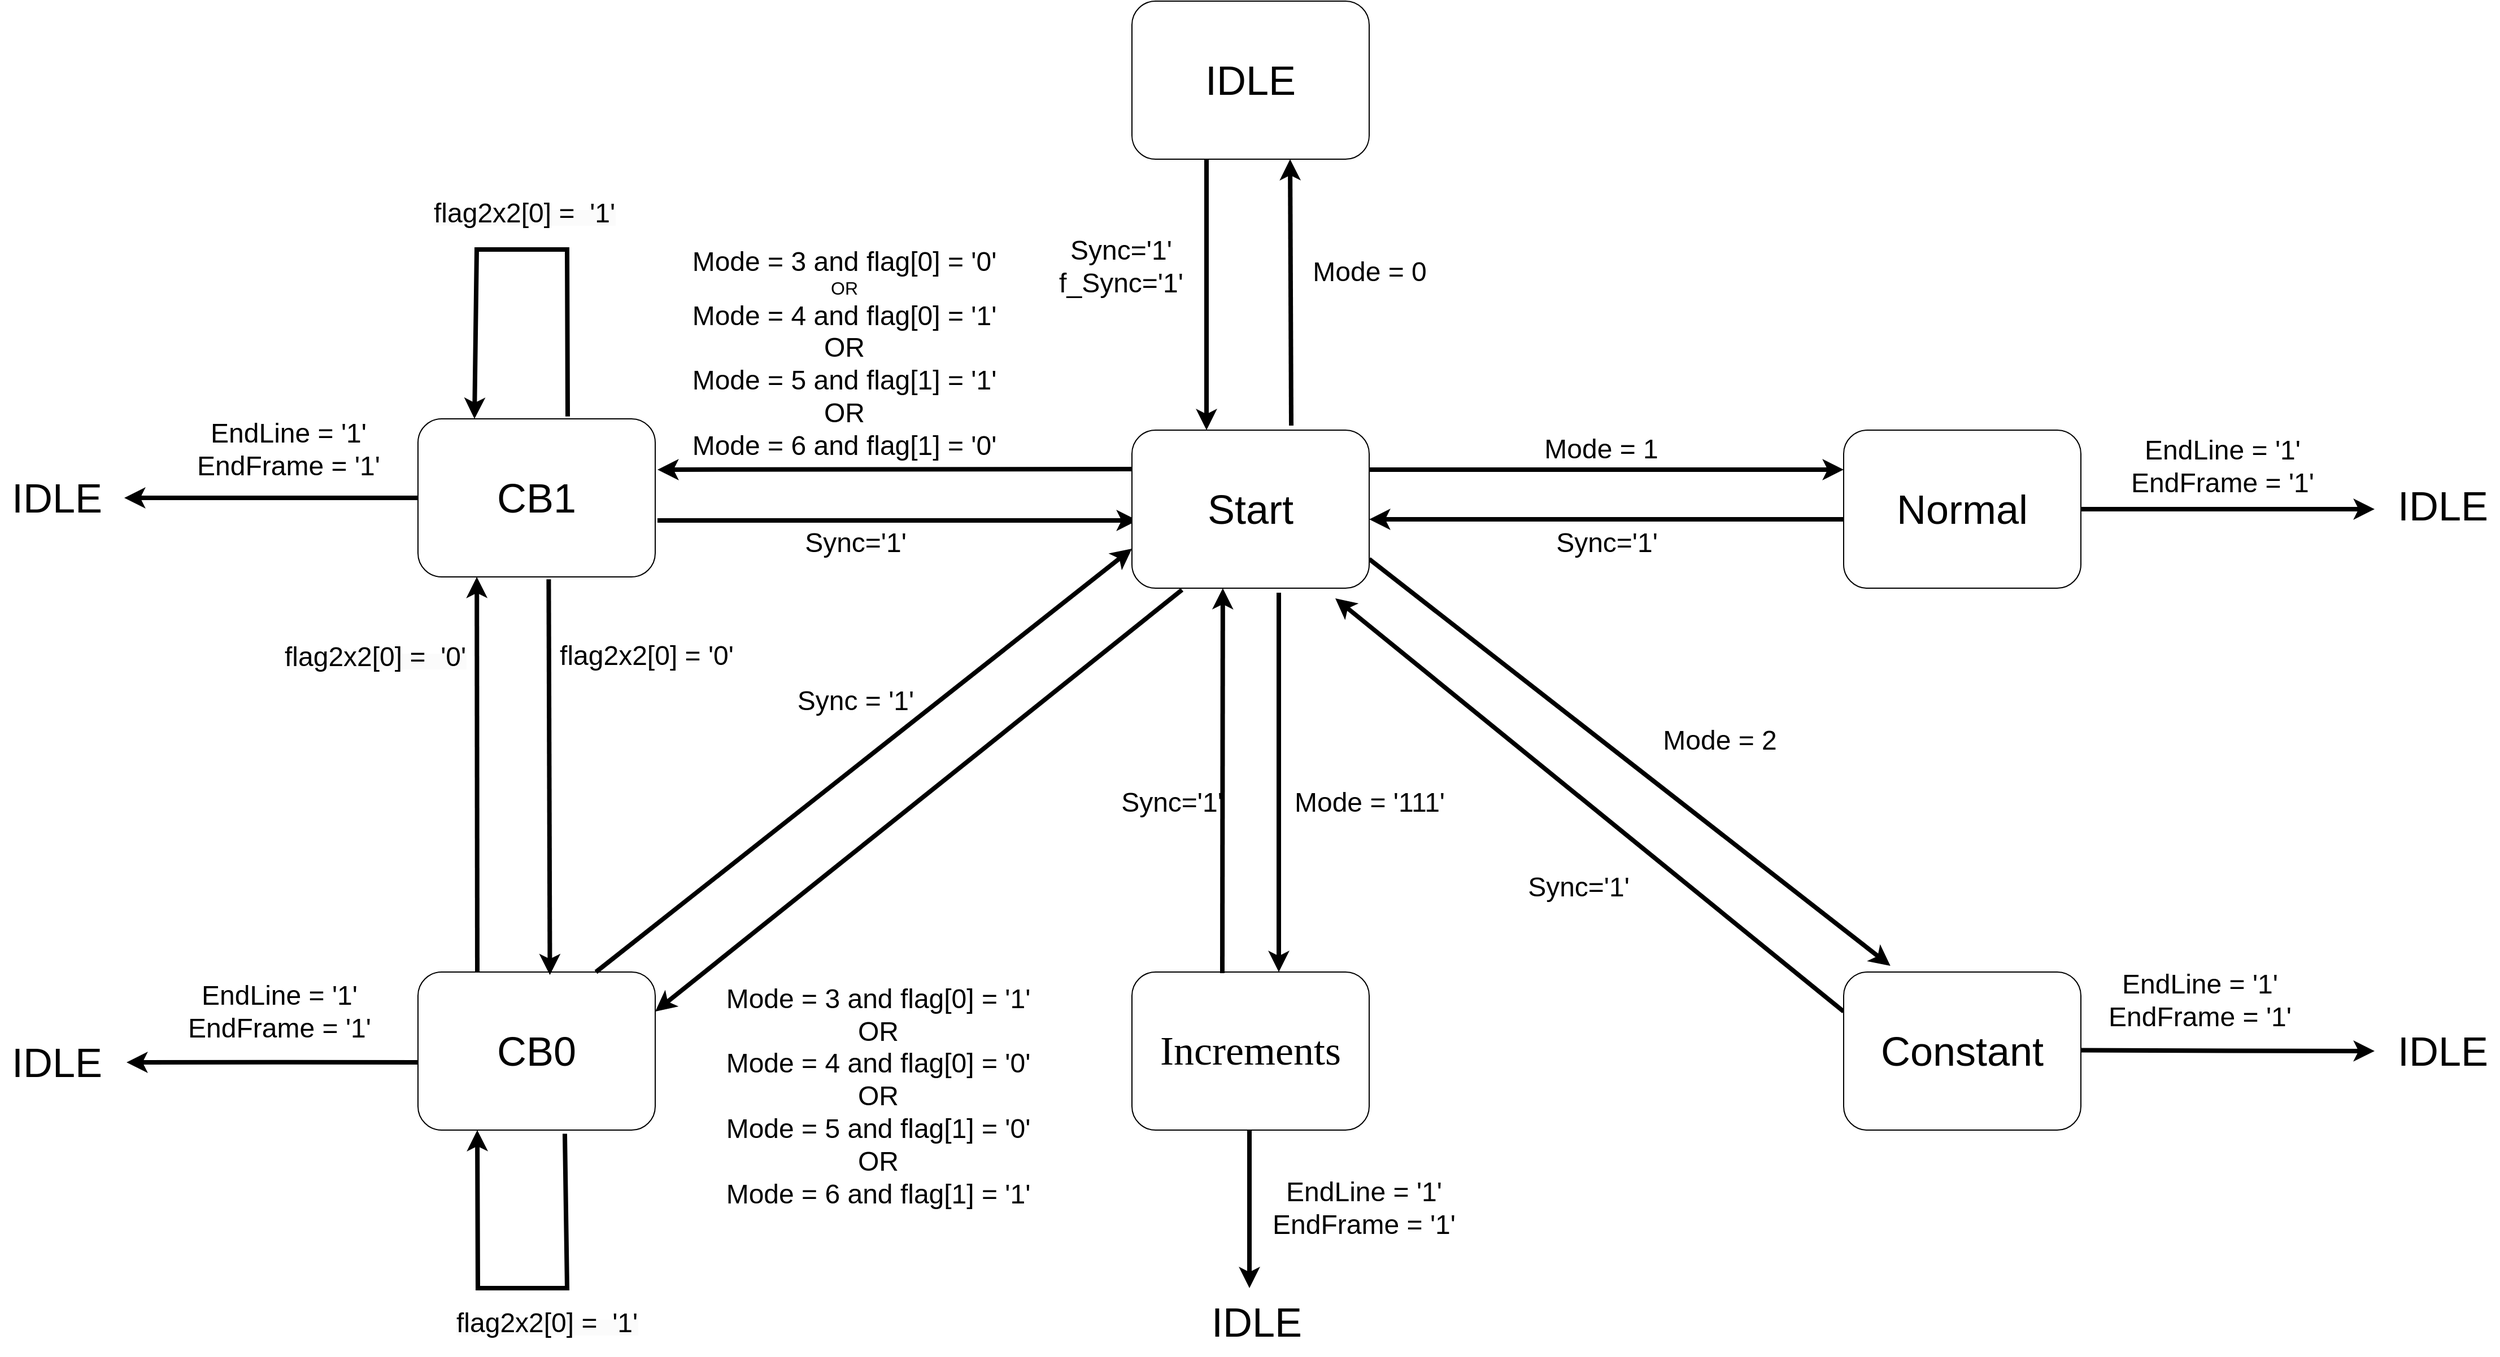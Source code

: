 <mxfile version="24.8.3">
  <diagram name="Page-1" id="v8DiENwAFXC08CN46r4J">
    <mxGraphModel dx="4007" dy="3106" grid="1" gridSize="10" guides="1" tooltips="1" connect="1" arrows="1" fold="1" page="1" pageScale="1" pageWidth="827" pageHeight="1169" math="0" shadow="0">
      <root>
        <mxCell id="0" />
        <mxCell id="1" parent="0" />
        <mxCell id="CcAlKH7f3XovDMMplCqL-1" value="" style="endArrow=classic;html=1;rounded=0;entryX=0.5;entryY=0;entryDx=0;entryDy=0;strokeWidth=4;" parent="1" edge="1">
          <mxGeometry width="50" height="50" relative="1" as="geometry">
            <mxPoint x="286" y="-80" as="sourcePoint" />
            <mxPoint x="286" y="160" as="targetPoint" />
          </mxGeometry>
        </mxCell>
        <mxCell id="CcAlKH7f3XovDMMplCqL-2" value="&lt;span style=&quot;font-size: 24px;&quot;&gt;Sync=&#39;1&#39;&lt;/span&gt;&lt;div&gt;&lt;span style=&quot;font-size: 24px;&quot;&gt;f_Sync=&#39;1&#39;&lt;/span&gt;&lt;/div&gt;" style="text;html=1;align=center;verticalAlign=middle;resizable=0;points=[];autosize=1;strokeColor=none;fillColor=none;" parent="1" vertex="1">
          <mxGeometry x="145" y="-20" width="130" height="70" as="geometry" />
        </mxCell>
        <mxCell id="CcAlKH7f3XovDMMplCqL-7" value="" style="endArrow=classic;html=1;rounded=0;entryX=0;entryY=0.25;entryDx=0;entryDy=0;strokeWidth=4;" parent="1" edge="1">
          <mxGeometry width="50" height="50" relative="1" as="geometry">
            <mxPoint x="-200" y="240" as="sourcePoint" />
            <mxPoint x="225" y="240" as="targetPoint" />
            <Array as="points">
              <mxPoint x="115" y="240" />
            </Array>
          </mxGeometry>
        </mxCell>
        <mxCell id="CcAlKH7f3XovDMMplCqL-8" value="" style="endArrow=classic;html=1;rounded=0;exitX=0;exitY=0.75;exitDx=0;exitDy=0;strokeWidth=4;" parent="1" edge="1">
          <mxGeometry width="50" height="50" relative="1" as="geometry">
            <mxPoint x="220" y="194.5" as="sourcePoint" />
            <mxPoint x="-200" y="195" as="targetPoint" />
          </mxGeometry>
        </mxCell>
        <mxCell id="CcAlKH7f3XovDMMplCqL-9" value="" style="endArrow=classic;html=1;rounded=0;exitX=1;exitY=0.25;exitDx=0;exitDy=0;entryX=0;entryY=0.25;entryDx=0;entryDy=0;strokeWidth=4;" parent="1" source="d_ZXzGTll2u0zrK0YBIg-1" target="d_ZXzGTll2u0zrK0YBIg-8" edge="1">
          <mxGeometry width="50" height="50" relative="1" as="geometry">
            <mxPoint x="480.002" y="208.788" as="sourcePoint" />
            <mxPoint x="840" y="195" as="targetPoint" />
          </mxGeometry>
        </mxCell>
        <mxCell id="CcAlKH7f3XovDMMplCqL-10" value="" style="endArrow=classic;html=1;rounded=0;entryX=1;entryY=0.75;entryDx=0;entryDy=0;exitX=0;exitY=0.75;exitDx=0;exitDy=0;strokeWidth=4;" parent="1" edge="1">
          <mxGeometry width="50" height="50" relative="1" as="geometry">
            <mxPoint x="850" y="239" as="sourcePoint" />
            <mxPoint x="430" y="239" as="targetPoint" />
          </mxGeometry>
        </mxCell>
        <mxCell id="CcAlKH7f3XovDMMplCqL-11" value="" style="endArrow=classic;html=1;rounded=0;entryX=0.992;entryY=0.667;entryDx=0;entryDy=0;entryPerimeter=0;exitX=0;exitY=0.25;exitDx=0;exitDy=0;strokeWidth=4;" parent="1" source="d_ZXzGTll2u0zrK0YBIg-6" edge="1">
          <mxGeometry width="50" height="50" relative="1" as="geometry">
            <mxPoint x="870" y="450" as="sourcePoint" />
            <mxPoint x="400.0" y="308.95" as="targetPoint" />
          </mxGeometry>
        </mxCell>
        <mxCell id="CcAlKH7f3XovDMMplCqL-12" value="" style="endArrow=classic;html=1;rounded=0;exitX=0.904;exitY=0.82;exitDx=0;exitDy=0;exitPerimeter=0;entryX=0.197;entryY=-0.039;entryDx=0;entryDy=0;entryPerimeter=0;strokeWidth=4;" parent="1" target="d_ZXzGTll2u0zrK0YBIg-6" edge="1">
          <mxGeometry width="50" height="50" relative="1" as="geometry">
            <mxPoint x="430.0" y="274.2" as="sourcePoint" />
            <mxPoint x="900" y="410" as="targetPoint" />
          </mxGeometry>
        </mxCell>
        <mxCell id="CcAlKH7f3XovDMMplCqL-15" value="&lt;font style=&quot;font-size: 24px;&quot;&gt;Sync=&#39;1&#39;&lt;/font&gt;" style="text;html=1;align=center;verticalAlign=middle;resizable=0;points=[];autosize=1;strokeColor=none;fillColor=none;rotation=0;" parent="1" vertex="1">
          <mxGeometry x="-80" y="240" width="110" height="40" as="geometry" />
        </mxCell>
        <mxCell id="CcAlKH7f3XovDMMplCqL-20" value="&lt;div&gt;&lt;span style=&quot;font-size: 24px;&quot;&gt;Mode = &#39;111&#39;&lt;/span&gt;&lt;/div&gt;" style="text;html=1;align=center;verticalAlign=middle;resizable=0;points=[];autosize=1;strokeColor=none;fillColor=none;rotation=0;" parent="1" vertex="1">
          <mxGeometry x="350" y="470" width="160" height="40" as="geometry" />
        </mxCell>
        <mxCell id="CcAlKH7f3XovDMMplCqL-25" value="&lt;font style=&quot;font-size: 24px;&quot;&gt;Sync=&#39;1&#39;&lt;/font&gt;" style="text;html=1;align=center;verticalAlign=middle;resizable=0;points=[];autosize=1;strokeColor=none;fillColor=none;rotation=0;" parent="1" vertex="1">
          <mxGeometry x="560" y="545" width="110" height="40" as="geometry" />
        </mxCell>
        <mxCell id="CcAlKH7f3XovDMMplCqL-26" value="&lt;div&gt;&lt;span style=&quot;font-size: 24px;&quot;&gt;Mode = 2&lt;/span&gt;&lt;/div&gt;" style="text;html=1;align=center;verticalAlign=middle;resizable=0;points=[];autosize=1;strokeColor=none;fillColor=none;rotation=0;" parent="1" vertex="1">
          <mxGeometry x="680" y="415" width="120" height="40" as="geometry" />
        </mxCell>
        <mxCell id="CcAlKH7f3XovDMMplCqL-27" value="&lt;div&gt;&lt;span style=&quot;font-size: 24px;&quot;&gt;Mode = 1&lt;/span&gt;&lt;/div&gt;" style="text;html=1;align=center;verticalAlign=middle;resizable=0;points=[];autosize=1;strokeColor=none;fillColor=none;rotation=0;" parent="1" vertex="1">
          <mxGeometry x="575" y="156.5" width="120" height="40" as="geometry" />
        </mxCell>
        <mxCell id="CcAlKH7f3XovDMMplCqL-28" value="&lt;font style=&quot;font-size: 24px;&quot;&gt;Sync=&#39;1&#39;&lt;/font&gt;" style="text;html=1;align=center;verticalAlign=middle;resizable=0;points=[];autosize=1;strokeColor=none;fillColor=none;rotation=0;" parent="1" vertex="1">
          <mxGeometry x="585" y="240" width="110" height="40" as="geometry" />
        </mxCell>
        <mxCell id="CcAlKH7f3XovDMMplCqL-36" value="" style="endArrow=classic;html=1;rounded=0;exitX=0;exitY=0.5;exitDx=0;exitDy=0;strokeWidth=4;" parent="1" source="d_ZXzGTll2u0zrK0YBIg-3" edge="1">
          <mxGeometry width="50" height="50" relative="1" as="geometry">
            <mxPoint x="-542" y="235" as="sourcePoint" />
            <mxPoint x="-672" y="220" as="targetPoint" />
          </mxGeometry>
        </mxCell>
        <mxCell id="CcAlKH7f3XovDMMplCqL-38" value="&lt;font style=&quot;font-size: 36px;&quot;&gt;IDLE&lt;/font&gt;" style="text;html=1;align=center;verticalAlign=middle;resizable=0;points=[];autosize=1;strokeColor=none;fillColor=none;" parent="1" vertex="1">
          <mxGeometry x="-782" y="190" width="100" height="60" as="geometry" />
        </mxCell>
        <mxCell id="CcAlKH7f3XovDMMplCqL-43" value="&lt;font style=&quot;font-size: 36px;&quot;&gt;IDLE&lt;/font&gt;" style="text;html=1;align=center;verticalAlign=middle;resizable=0;points=[];autosize=1;strokeColor=none;fillColor=none;" parent="1" vertex="1">
          <mxGeometry x="1330" y="680" width="100" height="60" as="geometry" />
        </mxCell>
        <mxCell id="CcAlKH7f3XovDMMplCqL-44" value="" style="endArrow=classic;html=1;rounded=0;exitX=1;exitY=0.5;exitDx=0;exitDy=0;strokeWidth=4;" parent="1" source="d_ZXzGTll2u0zrK0YBIg-8" edge="1">
          <mxGeometry width="50" height="50" relative="1" as="geometry">
            <mxPoint x="1120" y="235.5" as="sourcePoint" />
            <mxPoint x="1320" y="230" as="targetPoint" />
          </mxGeometry>
        </mxCell>
        <mxCell id="CcAlKH7f3XovDMMplCqL-46" value="&lt;font style=&quot;font-size: 36px;&quot;&gt;IDLE&lt;/font&gt;" style="text;html=1;align=center;verticalAlign=middle;resizable=0;points=[];autosize=1;strokeColor=none;fillColor=none;" parent="1" vertex="1">
          <mxGeometry x="1330" y="196.5" width="100" height="60" as="geometry" />
        </mxCell>
        <mxCell id="d_ZXzGTll2u0zrK0YBIg-1" value="&lt;font style=&quot;font-size: 36px;&quot;&gt;Start&lt;/font&gt;" style="rounded=1;whiteSpace=wrap;html=1;" parent="1" vertex="1">
          <mxGeometry x="220" y="160" width="210" height="140" as="geometry" />
        </mxCell>
        <mxCell id="d_ZXzGTll2u0zrK0YBIg-2" value="&lt;font style=&quot;font-size: 36px;&quot;&gt;IDLE&lt;/font&gt;" style="rounded=1;whiteSpace=wrap;html=1;" parent="1" vertex="1">
          <mxGeometry x="220" y="-220" width="210" height="140" as="geometry" />
        </mxCell>
        <mxCell id="d_ZXzGTll2u0zrK0YBIg-3" value="&lt;font style=&quot;font-size: 36px;&quot;&gt;CB1&lt;/font&gt;" style="rounded=1;whiteSpace=wrap;html=1;" parent="1" vertex="1">
          <mxGeometry x="-412" y="150" width="210" height="140" as="geometry" />
        </mxCell>
        <mxCell id="d_ZXzGTll2u0zrK0YBIg-4" value="&lt;font style=&quot;font-size: 36px;&quot;&gt;CB0&lt;/font&gt;" style="rounded=1;whiteSpace=wrap;html=1;" parent="1" vertex="1">
          <mxGeometry x="-412" y="640" width="210" height="140" as="geometry" />
        </mxCell>
        <mxCell id="d_ZXzGTll2u0zrK0YBIg-5" value="&lt;span style=&quot;text-align: start;&quot;&gt;&lt;span style=&quot;font-family: &amp;quot;Times New Roman&amp;quot;, serif;&quot;&gt;&lt;font style=&quot;font-size: 36px;&quot;&gt;Increments&lt;/font&gt;&lt;/span&gt;&lt;/span&gt;&lt;span style=&quot;font-size: medium; text-align: start;&quot;&gt;&lt;/span&gt;" style="rounded=1;whiteSpace=wrap;html=1;" parent="1" vertex="1">
          <mxGeometry x="220" y="640" width="210" height="140" as="geometry" />
        </mxCell>
        <mxCell id="d_ZXzGTll2u0zrK0YBIg-10" style="edgeStyle=orthogonalEdgeStyle;rounded=0;orthogonalLoop=1;jettySize=auto;html=1;exitX=1;exitY=0.5;exitDx=0;exitDy=0;strokeWidth=4;" parent="1" edge="1">
          <mxGeometry relative="1" as="geometry">
            <mxPoint x="1320" y="710" as="targetPoint" />
            <mxPoint x="1060" y="709.23" as="sourcePoint" />
          </mxGeometry>
        </mxCell>
        <mxCell id="d_ZXzGTll2u0zrK0YBIg-6" value="&lt;font style=&quot;font-size: 36px;&quot;&gt;Constant&lt;/font&gt;" style="rounded=1;whiteSpace=wrap;html=1;" parent="1" vertex="1">
          <mxGeometry x="850" y="640" width="210" height="140" as="geometry" />
        </mxCell>
        <mxCell id="d_ZXzGTll2u0zrK0YBIg-8" value="&lt;font style=&quot;font-size: 36px;&quot;&gt;Normal&lt;/font&gt;" style="rounded=1;whiteSpace=wrap;html=1;" parent="1" vertex="1">
          <mxGeometry x="850" y="160" width="210" height="140" as="geometry" />
        </mxCell>
        <mxCell id="NOu2HvS0TdVkbK4Fvuzk-1" value="&lt;font style=&quot;font-size: 24px;&quot;&gt;EndLine = &#39;1&#39;&lt;/font&gt;&lt;div&gt;&lt;font style=&quot;font-size: 24px;&quot;&gt;EndFrame = &#39;1&#39;&lt;/font&gt;&lt;/div&gt;" style="text;html=1;align=center;verticalAlign=middle;resizable=0;points=[];autosize=1;strokeColor=none;fillColor=none;" vertex="1" parent="1">
          <mxGeometry x="-622" y="141.5" width="190" height="70" as="geometry" />
        </mxCell>
        <mxCell id="NOu2HvS0TdVkbK4Fvuzk-2" value="&lt;font style=&quot;font-size: 24px;&quot;&gt;EndLine = &#39;1&#39;&lt;/font&gt;&lt;div&gt;&lt;font style=&quot;font-size: 24px;&quot;&gt;EndFrame = &#39;1&#39;&lt;/font&gt;&lt;/div&gt;" style="text;html=1;align=center;verticalAlign=middle;resizable=0;points=[];autosize=1;strokeColor=none;fillColor=none;" vertex="1" parent="1">
          <mxGeometry x="1090" y="156.5" width="190" height="70" as="geometry" />
        </mxCell>
        <mxCell id="NOu2HvS0TdVkbK4Fvuzk-3" value="&lt;font style=&quot;font-size: 24px;&quot;&gt;EndLine = &#39;1&#39;&lt;/font&gt;&lt;div&gt;&lt;font style=&quot;font-size: 24px;&quot;&gt;EndFrame = &#39;1&#39;&lt;/font&gt;&lt;/div&gt;" style="text;html=1;align=center;verticalAlign=middle;resizable=0;points=[];autosize=1;strokeColor=none;fillColor=none;" vertex="1" parent="1">
          <mxGeometry x="1070" y="630" width="190" height="70" as="geometry" />
        </mxCell>
        <mxCell id="NOu2HvS0TdVkbK4Fvuzk-4" value="" style="endArrow=classic;html=1;rounded=0;strokeWidth=4;" edge="1" parent="1">
          <mxGeometry width="50" height="50" relative="1" as="geometry">
            <mxPoint x="361" y="156" as="sourcePoint" />
            <mxPoint x="360" y="-80" as="targetPoint" />
          </mxGeometry>
        </mxCell>
        <mxCell id="NOu2HvS0TdVkbK4Fvuzk-5" value="&lt;font style=&quot;font-size: 24px;&quot;&gt;Mode = 0&lt;/font&gt;" style="text;html=1;align=center;verticalAlign=middle;resizable=0;points=[];autosize=1;strokeColor=none;fillColor=none;" vertex="1" parent="1">
          <mxGeometry x="370" width="120" height="40" as="geometry" />
        </mxCell>
        <mxCell id="NOu2HvS0TdVkbK4Fvuzk-6" value="" style="endArrow=classic;html=1;rounded=0;strokeWidth=4;exitX=0.636;exitY=0.007;exitDx=0;exitDy=0;exitPerimeter=0;" edge="1" parent="1">
          <mxGeometry width="50" height="50" relative="1" as="geometry">
            <mxPoint x="300.0" y="640.98" as="sourcePoint" />
            <mxPoint x="300.44" y="300" as="targetPoint" />
          </mxGeometry>
        </mxCell>
        <mxCell id="NOu2HvS0TdVkbK4Fvuzk-7" value="" style="endArrow=classic;html=1;rounded=0;strokeWidth=4;entryX=0.383;entryY=-0.029;entryDx=0;entryDy=0;entryPerimeter=0;" edge="1" parent="1">
          <mxGeometry width="50" height="50" relative="1" as="geometry">
            <mxPoint x="350.01" y="304.06" as="sourcePoint" />
            <mxPoint x="350.0" y="640" as="targetPoint" />
          </mxGeometry>
        </mxCell>
        <mxCell id="NOu2HvS0TdVkbK4Fvuzk-8" value="" style="endArrow=classic;html=1;rounded=0;strokeWidth=4;entryX=1;entryY=0.25;entryDx=0;entryDy=0;exitX=0.211;exitY=1.01;exitDx=0;exitDy=0;exitPerimeter=0;" edge="1" parent="1" source="d_ZXzGTll2u0zrK0YBIg-1" target="d_ZXzGTll2u0zrK0YBIg-4">
          <mxGeometry width="50" height="50" relative="1" as="geometry">
            <mxPoint x="262.42" y="320" as="sourcePoint" />
            <mxPoint x="-160.0" y="690.94" as="targetPoint" />
          </mxGeometry>
        </mxCell>
        <mxCell id="NOu2HvS0TdVkbK4Fvuzk-9" value="" style="endArrow=classic;html=1;rounded=0;strokeWidth=4;entryX=0;entryY=0.75;entryDx=0;entryDy=0;exitX=0.75;exitY=0;exitDx=0;exitDy=0;" edge="1" parent="1" source="d_ZXzGTll2u0zrK0YBIg-4" target="d_ZXzGTll2u0zrK0YBIg-1">
          <mxGeometry width="50" height="50" relative="1" as="geometry">
            <mxPoint x="-270" y="615" as="sourcePoint" />
            <mxPoint x="165" y="240.0" as="targetPoint" />
          </mxGeometry>
        </mxCell>
        <mxCell id="NOu2HvS0TdVkbK4Fvuzk-10" value="&lt;font style=&quot;font-size: 24px;&quot;&gt;Sync = &#39;1&#39;&lt;/font&gt;" style="text;html=1;align=center;verticalAlign=middle;resizable=0;points=[];autosize=1;strokeColor=none;fillColor=none;" vertex="1" parent="1">
          <mxGeometry x="-90" y="380" width="130" height="40" as="geometry" />
        </mxCell>
        <mxCell id="NOu2HvS0TdVkbK4Fvuzk-11" value="&lt;div&gt;&lt;font style=&quot;font-size: 24px;&quot;&gt;Mode = 3 and flag[0] = &#39;1&#39;&lt;/font&gt;&lt;/div&gt;&lt;div&gt;&lt;span style=&quot;background-color: initial;&quot;&gt;&lt;font style=&quot;font-size: 24px;&quot;&gt;OR&lt;/font&gt;&lt;/span&gt;&lt;/div&gt;&lt;div&gt;&lt;font style=&quot;font-size: 24px;&quot;&gt;Mode = 4 and flag[0] = &#39;0&#39;&lt;/font&gt;&lt;/div&gt;&lt;div&gt;&lt;font style=&quot;font-size: 24px;&quot;&gt;OR&lt;/font&gt;&lt;/div&gt;&lt;div&gt;&lt;font style=&quot;font-size: 24px;&quot;&gt;Mode = 5 and flag[1] = &#39;0&#39;&lt;/font&gt;&lt;/div&gt;&lt;div&gt;&lt;font style=&quot;font-size: 24px;&quot;&gt;OR&lt;/font&gt;&lt;/div&gt;&lt;div&gt;&lt;font style=&quot;font-size: 24px;&quot;&gt;Mode = 6 and flag[1] = &#39;1&#39;&lt;/font&gt;&lt;/div&gt;" style="text;html=1;align=center;verticalAlign=middle;resizable=0;points=[];autosize=1;strokeColor=none;fillColor=none;" vertex="1" parent="1">
          <mxGeometry x="-150" y="640" width="290" height="220" as="geometry" />
        </mxCell>
        <mxCell id="NOu2HvS0TdVkbK4Fvuzk-15" value="&lt;div&gt;&lt;font style=&quot;font-size: 24px;&quot;&gt;Mode = 3 and flag[0] = &#39;0&#39;&lt;/font&gt;&lt;/div&gt;&lt;div&gt;&lt;span style=&quot;background-color: initial; font-size: medium;&quot;&gt;OR&lt;/span&gt;&lt;/div&gt;&lt;div&gt;&lt;font style=&quot;font-size: 24px;&quot;&gt;Mode = 4 and flag[0] = &#39;1&#39;&lt;/font&gt;&lt;/div&gt;&lt;div&gt;&lt;font style=&quot;font-size: 24px;&quot;&gt;OR&lt;/font&gt;&lt;/div&gt;&lt;div&gt;&lt;font style=&quot;font-size: 24px;&quot;&gt;Mode = 5 and flag[1] = &#39;1&#39;&lt;/font&gt;&lt;/div&gt;&lt;div&gt;&lt;font style=&quot;font-size: 24px;&quot;&gt;OR&lt;/font&gt;&lt;/div&gt;&lt;div&gt;&lt;font style=&quot;font-size: 24px;&quot;&gt;Mode = 6 and flag[1] = &#39;0&#39;&lt;/font&gt;&lt;/div&gt;" style="text;html=1;align=center;verticalAlign=middle;resizable=0;points=[];autosize=1;strokeColor=none;fillColor=none;" vertex="1" parent="1">
          <mxGeometry x="-180" y="-13.5" width="290" height="210" as="geometry" />
        </mxCell>
        <mxCell id="NOu2HvS0TdVkbK4Fvuzk-19" value="&lt;font style=&quot;font-size: 24px;&quot;&gt;Sync=&#39;1&#39;&lt;/font&gt;" style="text;html=1;align=center;verticalAlign=middle;resizable=0;points=[];autosize=1;strokeColor=none;fillColor=none;rotation=0;" vertex="1" parent="1">
          <mxGeometry x="200" y="470" width="110" height="40" as="geometry" />
        </mxCell>
        <mxCell id="NOu2HvS0TdVkbK4Fvuzk-20" style="edgeStyle=orthogonalEdgeStyle;rounded=0;orthogonalLoop=1;jettySize=auto;html=1;exitX=1;exitY=0.5;exitDx=0;exitDy=0;strokeWidth=4;" edge="1" parent="1">
          <mxGeometry relative="1" as="geometry">
            <mxPoint x="324" y="920" as="targetPoint" />
            <mxPoint x="324" y="780" as="sourcePoint" />
          </mxGeometry>
        </mxCell>
        <mxCell id="NOu2HvS0TdVkbK4Fvuzk-21" value="&lt;font style=&quot;font-size: 24px;&quot;&gt;EndLine = &#39;1&#39;&lt;/font&gt;&lt;div&gt;&lt;font style=&quot;font-size: 24px;&quot;&gt;EndFrame = &#39;1&#39;&lt;/font&gt;&lt;/div&gt;" style="text;html=1;align=center;verticalAlign=middle;resizable=0;points=[];autosize=1;strokeColor=none;fillColor=none;" vertex="1" parent="1">
          <mxGeometry x="330" y="814" width="190" height="70" as="geometry" />
        </mxCell>
        <mxCell id="NOu2HvS0TdVkbK4Fvuzk-22" value="&lt;font style=&quot;font-size: 36px;&quot;&gt;IDLE&lt;/font&gt;" style="text;html=1;align=center;verticalAlign=middle;resizable=0;points=[];autosize=1;strokeColor=none;fillColor=none;" vertex="1" parent="1">
          <mxGeometry x="280" y="920" width="100" height="60" as="geometry" />
        </mxCell>
        <mxCell id="NOu2HvS0TdVkbK4Fvuzk-23" value="" style="endArrow=classic;html=1;rounded=0;strokeWidth=4;exitX=0.25;exitY=0;exitDx=0;exitDy=0;" edge="1" parent="1" source="d_ZXzGTll2u0zrK0YBIg-4">
          <mxGeometry width="50" height="50" relative="1" as="geometry">
            <mxPoint x="-360.0" y="623.14" as="sourcePoint" />
            <mxPoint x="-359.91" y="290" as="targetPoint" />
          </mxGeometry>
        </mxCell>
        <mxCell id="NOu2HvS0TdVkbK4Fvuzk-24" value="" style="endArrow=classic;html=1;rounded=0;strokeWidth=4;exitX=0.551;exitY=1.015;exitDx=0;exitDy=0;exitPerimeter=0;entryX=0.556;entryY=0.019;entryDx=0;entryDy=0;entryPerimeter=0;" edge="1" parent="1" source="d_ZXzGTll2u0zrK0YBIg-3" target="d_ZXzGTll2u0zrK0YBIg-4">
          <mxGeometry width="50" height="50" relative="1" as="geometry">
            <mxPoint x="-490" y="420" as="sourcePoint" />
            <mxPoint x="-296" y="630" as="targetPoint" />
          </mxGeometry>
        </mxCell>
        <mxCell id="NOu2HvS0TdVkbK4Fvuzk-25" value="&lt;font style=&quot;font-size: 24px;&quot;&gt;flag2x2[0] = &#39;0&#39;&lt;/font&gt;" style="text;html=1;align=center;verticalAlign=middle;resizable=0;points=[];autosize=1;strokeColor=none;fillColor=none;" vertex="1" parent="1">
          <mxGeometry x="-300" y="340" width="180" height="40" as="geometry" />
        </mxCell>
        <mxCell id="NOu2HvS0TdVkbK4Fvuzk-26" value="&lt;span style=&quot;color: rgb(0, 0, 0); font-family: Helvetica; font-style: normal; font-variant-ligatures: normal; font-variant-caps: normal; font-weight: 400; letter-spacing: normal; orphans: 2; text-align: center; text-indent: 0px; text-transform: none; widows: 2; word-spacing: 0px; -webkit-text-stroke-width: 0px; white-space: nowrap; background-color: rgb(251, 251, 251); text-decoration-thickness: initial; text-decoration-style: initial; text-decoration-color: initial; float: none; display: inline !important;&quot;&gt;&lt;font style=&quot;font-size: 24px;&quot;&gt;flag2x2[0] =&amp;nbsp; &#39;0&#39;&lt;/font&gt;&lt;/span&gt;" style="text;whiteSpace=wrap;html=1;" vertex="1" parent="1">
          <mxGeometry x="-532" y="340" width="100" height="40" as="geometry" />
        </mxCell>
        <mxCell id="NOu2HvS0TdVkbK4Fvuzk-28" value="" style="endArrow=classic;html=1;rounded=0;strokeWidth=4;entryX=0.556;entryY=0.019;entryDx=0;entryDy=0;entryPerimeter=0;exitX=0.631;exitY=-0.015;exitDx=0;exitDy=0;exitPerimeter=0;" edge="1" parent="1" source="d_ZXzGTll2u0zrK0YBIg-3">
          <mxGeometry width="50" height="50" relative="1" as="geometry">
            <mxPoint x="-210" as="sourcePoint" />
            <mxPoint x="-362" y="150" as="targetPoint" />
            <Array as="points">
              <mxPoint x="-280" />
              <mxPoint x="-360" />
            </Array>
          </mxGeometry>
        </mxCell>
        <mxCell id="NOu2HvS0TdVkbK4Fvuzk-29" value="" style="endArrow=classic;html=1;rounded=0;strokeWidth=4;entryX=0.25;entryY=1;entryDx=0;entryDy=0;exitX=0.619;exitY=1.023;exitDx=0;exitDy=0;exitPerimeter=0;" edge="1" parent="1" source="d_ZXzGTll2u0zrK0YBIg-4" target="d_ZXzGTll2u0zrK0YBIg-4">
          <mxGeometry width="50" height="50" relative="1" as="geometry">
            <mxPoint x="-240" y="920" as="sourcePoint" />
            <mxPoint x="-270" y="930" as="targetPoint" />
            <Array as="points">
              <mxPoint x="-280" y="920" />
              <mxPoint x="-359" y="920" />
            </Array>
          </mxGeometry>
        </mxCell>
        <mxCell id="NOu2HvS0TdVkbK4Fvuzk-30" style="edgeStyle=orthogonalEdgeStyle;rounded=0;orthogonalLoop=1;jettySize=auto;html=1;exitX=0;exitY=0.571;exitDx=0;exitDy=0;strokeWidth=4;exitPerimeter=0;" edge="1" parent="1" source="d_ZXzGTll2u0zrK0YBIg-4">
          <mxGeometry relative="1" as="geometry">
            <mxPoint x="-670" y="720" as="targetPoint" />
            <mxPoint x="-540" y="670" as="sourcePoint" />
          </mxGeometry>
        </mxCell>
        <mxCell id="NOu2HvS0TdVkbK4Fvuzk-31" value="&lt;font style=&quot;font-size: 24px;&quot;&gt;EndLine = &#39;1&#39;&lt;/font&gt;&lt;div&gt;&lt;font style=&quot;font-size: 24px;&quot;&gt;EndFrame = &#39;1&#39;&lt;/font&gt;&lt;/div&gt;" style="text;html=1;align=center;verticalAlign=middle;resizable=0;points=[];autosize=1;strokeColor=none;fillColor=none;" vertex="1" parent="1">
          <mxGeometry x="-630" y="640" width="190" height="70" as="geometry" />
        </mxCell>
        <mxCell id="NOu2HvS0TdVkbK4Fvuzk-32" value="&lt;font style=&quot;font-size: 36px;&quot;&gt;IDLE&lt;/font&gt;" style="text;html=1;align=center;verticalAlign=middle;resizable=0;points=[];autosize=1;strokeColor=none;fillColor=none;" vertex="1" parent="1">
          <mxGeometry x="-782" y="690" width="100" height="60" as="geometry" />
        </mxCell>
        <mxCell id="NOu2HvS0TdVkbK4Fvuzk-33" value="&lt;span style=&quot;color: rgb(0, 0, 0); font-family: Helvetica; font-style: normal; font-variant-ligatures: normal; font-variant-caps: normal; font-weight: 400; letter-spacing: normal; orphans: 2; text-align: center; text-indent: 0px; text-transform: none; widows: 2; word-spacing: 0px; -webkit-text-stroke-width: 0px; white-space: nowrap; background-color: rgb(251, 251, 251); text-decoration-thickness: initial; text-decoration-style: initial; text-decoration-color: initial; float: none; display: inline !important;&quot;&gt;&lt;font style=&quot;font-size: 24px;&quot;&gt;flag2x2[0] =&amp;nbsp; &#39;1&#39;&lt;/font&gt;&lt;/span&gt;" style="text;whiteSpace=wrap;html=1;" vertex="1" parent="1">
          <mxGeometry x="-380" y="930" width="100" height="40" as="geometry" />
        </mxCell>
        <mxCell id="NOu2HvS0TdVkbK4Fvuzk-34" value="&lt;span style=&quot;color: rgb(0, 0, 0); font-family: Helvetica; font-style: normal; font-variant-ligatures: normal; font-variant-caps: normal; font-weight: 400; letter-spacing: normal; orphans: 2; text-align: center; text-indent: 0px; text-transform: none; widows: 2; word-spacing: 0px; -webkit-text-stroke-width: 0px; white-space: nowrap; background-color: rgb(251, 251, 251); text-decoration-thickness: initial; text-decoration-style: initial; text-decoration-color: initial; float: none; display: inline !important;&quot;&gt;&lt;font style=&quot;font-size: 24px;&quot;&gt;flag2x2[0] =&amp;nbsp; &#39;1&#39;&lt;/font&gt;&lt;/span&gt;" style="text;whiteSpace=wrap;html=1;" vertex="1" parent="1">
          <mxGeometry x="-400" y="-53.5" width="100" height="40" as="geometry" />
        </mxCell>
      </root>
    </mxGraphModel>
  </diagram>
</mxfile>
